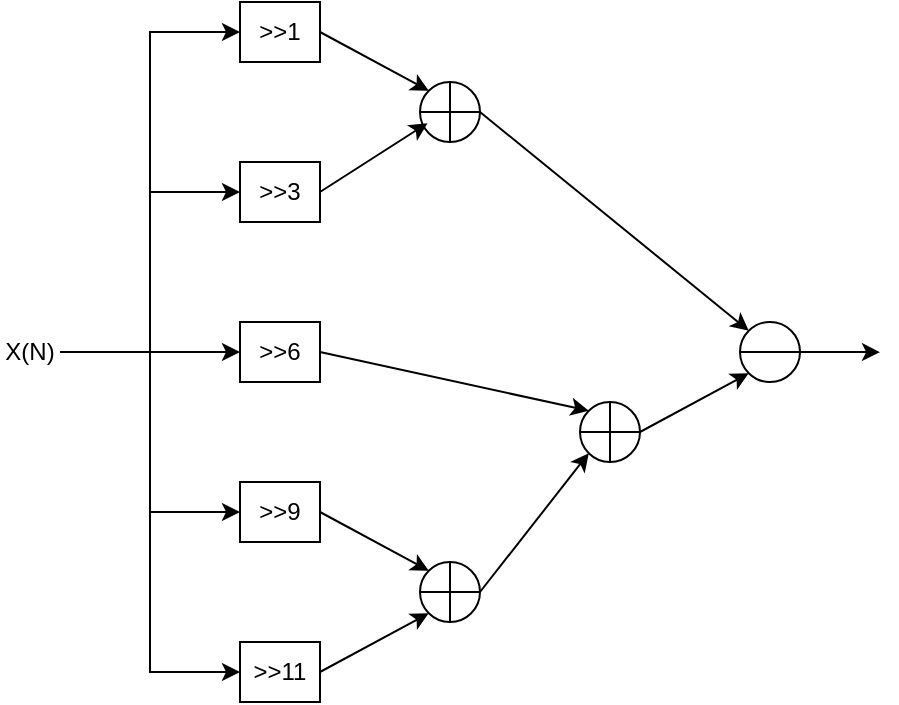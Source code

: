 <mxfile version="26.0.16">
  <diagram name="第 1 页" id="QRG4NogOlAGouBmoYJWM">
    <mxGraphModel dx="989" dy="577" grid="1" gridSize="10" guides="1" tooltips="1" connect="1" arrows="1" fold="1" page="1" pageScale="1" pageWidth="827" pageHeight="1169" math="0" shadow="0">
      <root>
        <mxCell id="0" />
        <mxCell id="1" parent="0" />
        <mxCell id="4fUZzTiB3mX0XlUdINxK-7" style="edgeStyle=orthogonalEdgeStyle;rounded=0;orthogonalLoop=1;jettySize=auto;html=1;exitX=1;exitY=0.5;exitDx=0;exitDy=0;entryX=0;entryY=0.5;entryDx=0;entryDy=0;" edge="1" parent="1" source="4fUZzTiB3mX0XlUdINxK-1" target="4fUZzTiB3mX0XlUdINxK-2">
          <mxGeometry relative="1" as="geometry" />
        </mxCell>
        <mxCell id="4fUZzTiB3mX0XlUdINxK-8" style="edgeStyle=orthogonalEdgeStyle;rounded=0;orthogonalLoop=1;jettySize=auto;html=1;exitX=1;exitY=0.5;exitDx=0;exitDy=0;entryX=0;entryY=0.5;entryDx=0;entryDy=0;" edge="1" parent="1" source="4fUZzTiB3mX0XlUdINxK-1" target="4fUZzTiB3mX0XlUdINxK-6">
          <mxGeometry relative="1" as="geometry" />
        </mxCell>
        <mxCell id="4fUZzTiB3mX0XlUdINxK-9" style="edgeStyle=orthogonalEdgeStyle;rounded=0;orthogonalLoop=1;jettySize=auto;html=1;exitX=1;exitY=0.5;exitDx=0;exitDy=0;entryX=0;entryY=0.5;entryDx=0;entryDy=0;" edge="1" parent="1" source="4fUZzTiB3mX0XlUdINxK-1" target="4fUZzTiB3mX0XlUdINxK-4">
          <mxGeometry relative="1" as="geometry" />
        </mxCell>
        <mxCell id="4fUZzTiB3mX0XlUdINxK-10" style="edgeStyle=orthogonalEdgeStyle;rounded=0;orthogonalLoop=1;jettySize=auto;html=1;exitX=1;exitY=0.5;exitDx=0;exitDy=0;entryX=0;entryY=0.5;entryDx=0;entryDy=0;" edge="1" parent="1" source="4fUZzTiB3mX0XlUdINxK-1" target="4fUZzTiB3mX0XlUdINxK-3">
          <mxGeometry relative="1" as="geometry" />
        </mxCell>
        <mxCell id="4fUZzTiB3mX0XlUdINxK-11" style="edgeStyle=orthogonalEdgeStyle;rounded=0;orthogonalLoop=1;jettySize=auto;html=1;entryX=0;entryY=0.5;entryDx=0;entryDy=0;" edge="1" parent="1" source="4fUZzTiB3mX0XlUdINxK-1" target="4fUZzTiB3mX0XlUdINxK-5">
          <mxGeometry relative="1" as="geometry" />
        </mxCell>
        <mxCell id="4fUZzTiB3mX0XlUdINxK-1" value="X(N)" style="text;html=1;align=center;verticalAlign=middle;whiteSpace=wrap;rounded=0;" vertex="1" parent="1">
          <mxGeometry x="240" y="450" width="30" height="30" as="geometry" />
        </mxCell>
        <mxCell id="4fUZzTiB3mX0XlUdINxK-17" style="rounded=0;orthogonalLoop=1;jettySize=auto;html=1;exitX=1;exitY=0.5;exitDx=0;exitDy=0;entryX=0;entryY=0;entryDx=0;entryDy=0;" edge="1" parent="1" source="4fUZzTiB3mX0XlUdINxK-2" target="4fUZzTiB3mX0XlUdINxK-13">
          <mxGeometry relative="1" as="geometry" />
        </mxCell>
        <mxCell id="4fUZzTiB3mX0XlUdINxK-2" value="&amp;gt;&amp;gt;1" style="rounded=0;whiteSpace=wrap;html=1;" vertex="1" parent="1">
          <mxGeometry x="360" y="290" width="40" height="30" as="geometry" />
        </mxCell>
        <mxCell id="4fUZzTiB3mX0XlUdINxK-3" value="&amp;gt;&amp;gt;3&lt;span style=&quot;color: rgba(0, 0, 0, 0); font-family: monospace; font-size: 0px; text-align: start; text-wrap-mode: nowrap;&quot;&gt;%3CmxGraphModel%3E%3Croot%3E%3CmxCell%20id%3D%220%22%2F%3E%3CmxCell%20id%3D%221%22%20parent%3D%220%22%2F%3E%3CmxCell%20id%3D%222%22%20value%3D%22%26amp%3Bgt%3B%26amp%3Bgt%3B1%22%20style%3D%22rounded%3D0%3BwhiteSpace%3Dwrap%3Bhtml%3D1%3B%22%20vertex%3D%221%22%20parent%3D%221%22%3E%3CmxGeometry%20x%3D%22354%22%20y%3D%22280%22%20width%3D%2246%22%20height%3D%2230%22%20as%3D%22geometry%22%2F%3E%3C%2FmxCell%3E%3C%2Froot%3E%3C%2FmxGraphModel%3E&lt;/span&gt;" style="rounded=0;whiteSpace=wrap;html=1;" vertex="1" parent="1">
          <mxGeometry x="360" y="370" width="40" height="30" as="geometry" />
        </mxCell>
        <mxCell id="4fUZzTiB3mX0XlUdINxK-21" style="rounded=0;orthogonalLoop=1;jettySize=auto;html=1;exitX=1;exitY=0.5;exitDx=0;exitDy=0;entryX=0;entryY=0;entryDx=0;entryDy=0;" edge="1" parent="1" source="4fUZzTiB3mX0XlUdINxK-4" target="4fUZzTiB3mX0XlUdINxK-16">
          <mxGeometry relative="1" as="geometry" />
        </mxCell>
        <mxCell id="4fUZzTiB3mX0XlUdINxK-4" value="&amp;gt;&amp;gt;6&lt;span style=&quot;color: rgba(0, 0, 0, 0); font-family: monospace; font-size: 0px; text-align: start; text-wrap-mode: nowrap;&quot;&gt;%3CmxGraphModel%3E%3Croot%3E%3CmxCell%20id%3D%220%22%2F%3E%3CmxCell%20id%3D%221%22%20parent%3D%220%22%2F%3E%3CmxCell%20id%3D%222%22%20value%3D%22%26amp%3Bgt%3B%26amp%3Bgt%3B1%22%20style%3D%22rounded%3D0%3BwhiteSpace%3Dwrap%3Bhtml%3D1%3B%22%20vertex%3D%221%22%20parent%3D%221%22%3E%3CmxGeometry%20x%3D%22354%22%20y%3D%22280%22%20width%3D%2246%22%20height%3D%2230%22%20as%3D%22geometry%22%2F%3E%3C%2FmxCell%3E%3C%2Froot%3E%3C%2FmxGraphModel%3E&lt;/span&gt;" style="rounded=0;whiteSpace=wrap;html=1;" vertex="1" parent="1">
          <mxGeometry x="360" y="450" width="40" height="30" as="geometry" />
        </mxCell>
        <mxCell id="4fUZzTiB3mX0XlUdINxK-19" style="rounded=0;orthogonalLoop=1;jettySize=auto;html=1;exitX=1;exitY=0.5;exitDx=0;exitDy=0;entryX=0;entryY=0;entryDx=0;entryDy=0;" edge="1" parent="1" source="4fUZzTiB3mX0XlUdINxK-5" target="4fUZzTiB3mX0XlUdINxK-15">
          <mxGeometry relative="1" as="geometry" />
        </mxCell>
        <mxCell id="4fUZzTiB3mX0XlUdINxK-5" value="&amp;gt;&amp;gt;9&lt;span style=&quot;color: rgba(0, 0, 0, 0); font-family: monospace; font-size: 0px; text-align: start; text-wrap-mode: nowrap;&quot;&gt;%3CmxGraphModel%3E%3Croot%3E%3CmxCell%20id%3D%220%22%2F%3E%3CmxCell%20id%3D%221%22%20parent%3D%220%22%2F%3E%3CmxCell%20id%3D%222%22%20value%3D%22%26amp%3Bgt%3B%26amp%3Bgt%3B1%22%20style%3D%22rounded%3D0%3BwhiteSpace%3Dwrap%3Bhtml%3D1%3B%22%20vertex%3D%221%22%20parent%3D%221%22%3E%3CmxGeometry%20x%3D%22354%22%20y%3D%22280%22%20width%3D%2246%22%20height%3D%2230%22%20as%3D%22geometry%22%2F%3E%3C%2FmxCell%3E%3C%2Froot%3E%3C%2FmxGraphModel%3E&lt;/span&gt;" style="rounded=0;whiteSpace=wrap;html=1;" vertex="1" parent="1">
          <mxGeometry x="360" y="530" width="40" height="30" as="geometry" />
        </mxCell>
        <mxCell id="4fUZzTiB3mX0XlUdINxK-20" style="rounded=0;orthogonalLoop=1;jettySize=auto;html=1;exitX=1;exitY=0.5;exitDx=0;exitDy=0;entryX=0;entryY=1;entryDx=0;entryDy=0;" edge="1" parent="1" source="4fUZzTiB3mX0XlUdINxK-6" target="4fUZzTiB3mX0XlUdINxK-15">
          <mxGeometry relative="1" as="geometry" />
        </mxCell>
        <mxCell id="4fUZzTiB3mX0XlUdINxK-6" value="&amp;gt;&amp;gt;11&lt;span style=&quot;color: rgba(0, 0, 0, 0); font-family: monospace; font-size: 0px; text-align: start; text-wrap-mode: nowrap;&quot;&gt;%3CmxGraphModel%3E%3Croot%3E%3CmxCell%20id%3D%220%22%2F%3E%3CmxCell%20id%3D%221%22%20parent%3D%220%22%2F%3E%3CmxCell%20id%3D%222%22%20value%3D%22%26amp%3Bgt%3B%26amp%3Bgt%3B1%22%20style%3D%22rounded%3D0%3BwhiteSpace%3Dwrap%3Bhtml%3D1%3B%22%20vertex%3D%221%22%20parent%3D%221%22%3E%3CmxGeometry%20x%3D%22354%22%20y%3D%22280%22%20width%3D%2246%22%20height%3D%2230%22%20as%3D%22geometry%22%2F%3E%3C%2FmxCell%3E%3C%2Froot%3E%3C%2FmxGraphModel%3E&lt;/span&gt;" style="rounded=0;whiteSpace=wrap;html=1;" vertex="1" parent="1">
          <mxGeometry x="360" y="610" width="40" height="30" as="geometry" />
        </mxCell>
        <mxCell id="4fUZzTiB3mX0XlUdINxK-23" style="rounded=0;orthogonalLoop=1;jettySize=auto;html=1;exitX=1;exitY=0.5;exitDx=0;exitDy=0;entryX=0;entryY=0;entryDx=0;entryDy=0;" edge="1" parent="1" source="4fUZzTiB3mX0XlUdINxK-13" target="4fUZzTiB3mX0XlUdINxK-14">
          <mxGeometry relative="1" as="geometry" />
        </mxCell>
        <mxCell id="4fUZzTiB3mX0XlUdINxK-13" value="" style="shape=orEllipse;perimeter=ellipsePerimeter;whiteSpace=wrap;html=1;backgroundOutline=1;" vertex="1" parent="1">
          <mxGeometry x="450" y="330" width="30" height="30" as="geometry" />
        </mxCell>
        <mxCell id="4fUZzTiB3mX0XlUdINxK-25" style="edgeStyle=orthogonalEdgeStyle;rounded=0;orthogonalLoop=1;jettySize=auto;html=1;exitX=1;exitY=0.5;exitDx=0;exitDy=0;" edge="1" parent="1" source="4fUZzTiB3mX0XlUdINxK-14">
          <mxGeometry relative="1" as="geometry">
            <mxPoint x="680.0" y="465.069" as="targetPoint" />
          </mxGeometry>
        </mxCell>
        <mxCell id="4fUZzTiB3mX0XlUdINxK-14" value="" style="shape=lineEllipse;perimeter=ellipsePerimeter;whiteSpace=wrap;html=1;backgroundOutline=1;" vertex="1" parent="1">
          <mxGeometry x="610" y="450" width="30" height="30" as="geometry" />
        </mxCell>
        <mxCell id="4fUZzTiB3mX0XlUdINxK-22" style="rounded=0;orthogonalLoop=1;jettySize=auto;html=1;exitX=1;exitY=0.5;exitDx=0;exitDy=0;entryX=0;entryY=1;entryDx=0;entryDy=0;" edge="1" parent="1" source="4fUZzTiB3mX0XlUdINxK-15" target="4fUZzTiB3mX0XlUdINxK-16">
          <mxGeometry relative="1" as="geometry" />
        </mxCell>
        <mxCell id="4fUZzTiB3mX0XlUdINxK-15" value="" style="shape=orEllipse;perimeter=ellipsePerimeter;whiteSpace=wrap;html=1;backgroundOutline=1;" vertex="1" parent="1">
          <mxGeometry x="450" y="570" width="30" height="30" as="geometry" />
        </mxCell>
        <mxCell id="4fUZzTiB3mX0XlUdINxK-24" style="rounded=0;orthogonalLoop=1;jettySize=auto;html=1;exitX=1;exitY=0.5;exitDx=0;exitDy=0;entryX=0;entryY=1;entryDx=0;entryDy=0;" edge="1" parent="1" source="4fUZzTiB3mX0XlUdINxK-16" target="4fUZzTiB3mX0XlUdINxK-14">
          <mxGeometry relative="1" as="geometry" />
        </mxCell>
        <mxCell id="4fUZzTiB3mX0XlUdINxK-16" value="" style="shape=orEllipse;perimeter=ellipsePerimeter;whiteSpace=wrap;html=1;backgroundOutline=1;" vertex="1" parent="1">
          <mxGeometry x="530" y="490" width="30" height="30" as="geometry" />
        </mxCell>
        <mxCell id="4fUZzTiB3mX0XlUdINxK-18" style="rounded=0;orthogonalLoop=1;jettySize=auto;html=1;exitX=1;exitY=0.5;exitDx=0;exitDy=0;entryX=0.125;entryY=0.686;entryDx=0;entryDy=0;entryPerimeter=0;" edge="1" parent="1" source="4fUZzTiB3mX0XlUdINxK-3" target="4fUZzTiB3mX0XlUdINxK-13">
          <mxGeometry relative="1" as="geometry" />
        </mxCell>
      </root>
    </mxGraphModel>
  </diagram>
</mxfile>
